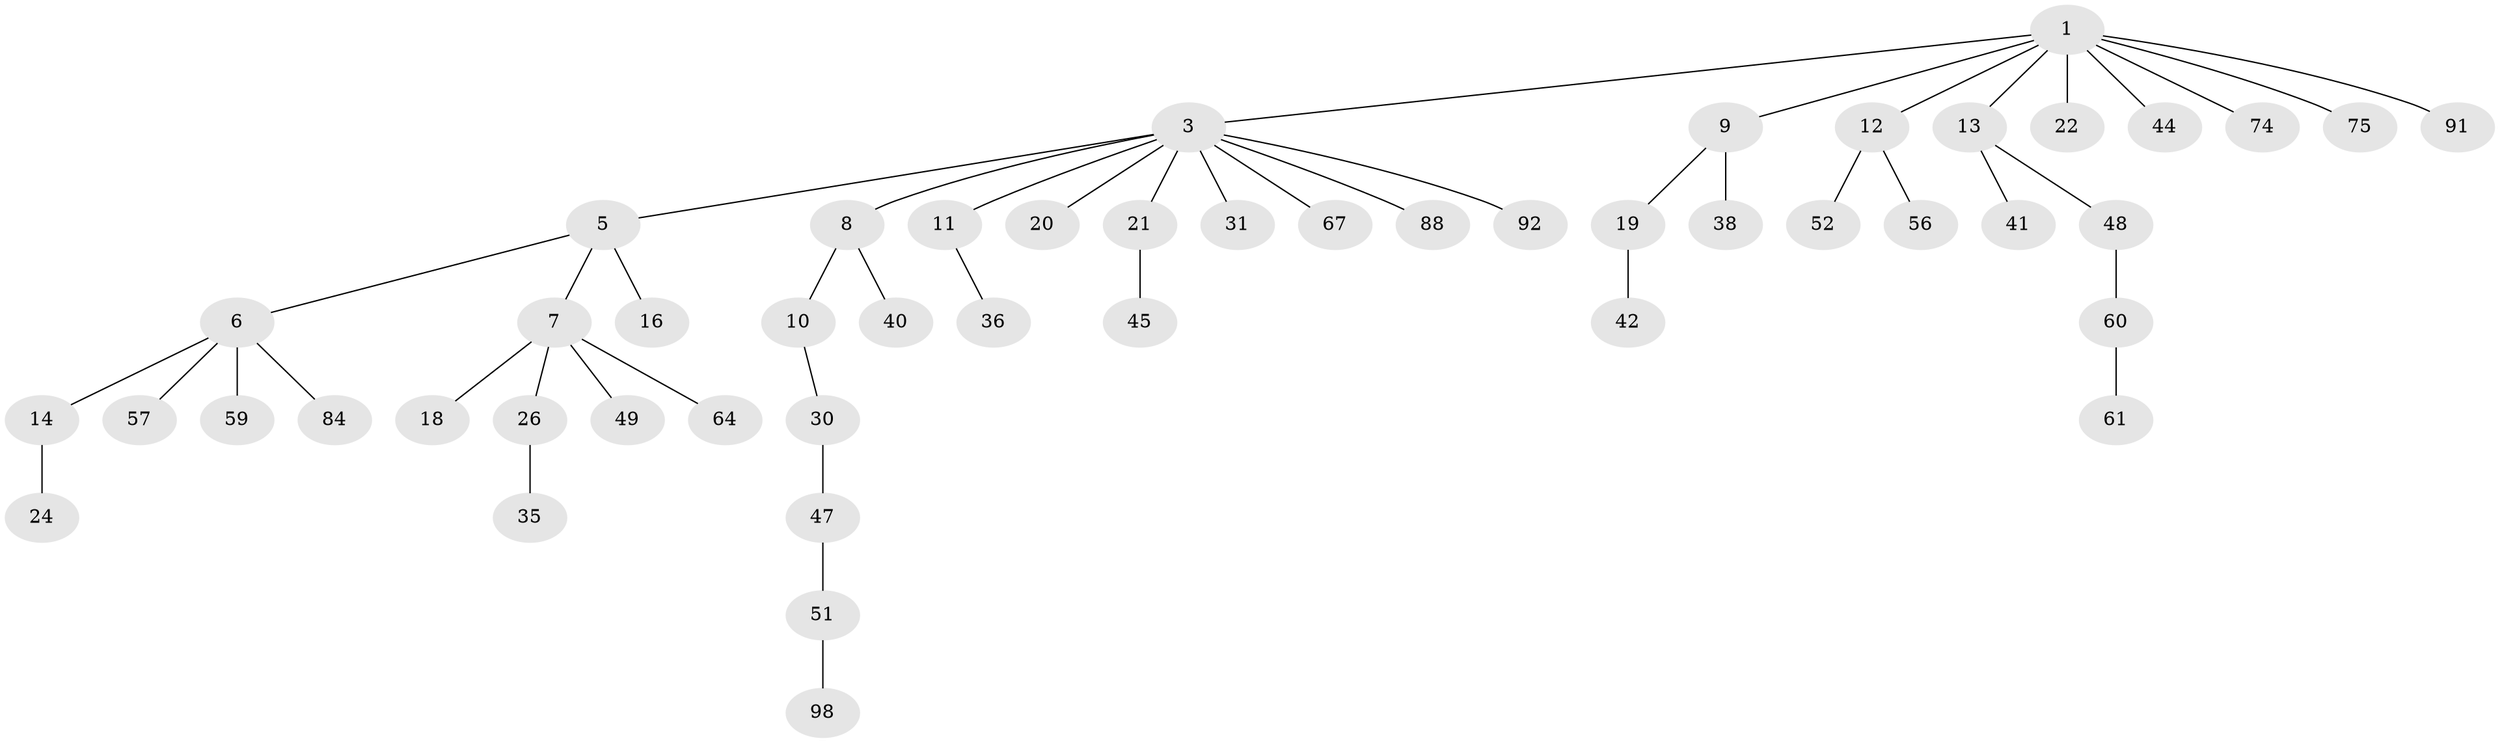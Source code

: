 // original degree distribution, {4: 0.08163265306122448, 7: 0.01020408163265306, 8: 0.01020408163265306, 5: 0.01020408163265306, 6: 0.01020408163265306, 3: 0.12244897959183673, 2: 0.2653061224489796, 1: 0.4897959183673469}
// Generated by graph-tools (version 1.1) at 2025/15/03/09/25 04:15:28]
// undirected, 49 vertices, 48 edges
graph export_dot {
graph [start="1"]
  node [color=gray90,style=filled];
  1 [super="+2"];
  3 [super="+4"];
  5;
  6 [super="+71+50"];
  7 [super="+29"];
  8 [super="+65"];
  9 [super="+32"];
  10 [super="+63"];
  11 [super="+72"];
  12 [super="+27+15"];
  13 [super="+81+54+23"];
  14 [super="+25"];
  16;
  18 [super="+90"];
  19 [super="+37"];
  20;
  21 [super="+28"];
  22 [super="+78"];
  24;
  26 [super="+77+62"];
  30;
  31 [super="+55"];
  35;
  36 [super="+89"];
  38 [super="+39"];
  40 [super="+68"];
  41 [super="+43+73"];
  42 [super="+46"];
  44;
  45;
  47;
  48 [super="+76"];
  49 [super="+66"];
  51;
  52;
  56;
  57;
  59;
  60;
  61;
  64;
  67;
  74;
  75;
  84;
  88;
  91;
  92;
  98;
  1 -- 44;
  1 -- 74;
  1 -- 91;
  1 -- 3;
  1 -- 22;
  1 -- 9;
  1 -- 75;
  1 -- 12;
  1 -- 13;
  3 -- 5;
  3 -- 8;
  3 -- 20;
  3 -- 31;
  3 -- 88;
  3 -- 92;
  3 -- 11;
  3 -- 67;
  3 -- 21;
  5 -- 6;
  5 -- 7;
  5 -- 16;
  6 -- 14;
  6 -- 57;
  6 -- 59;
  6 -- 84;
  7 -- 18;
  7 -- 26;
  7 -- 49;
  7 -- 64;
  8 -- 10;
  8 -- 40;
  9 -- 19;
  9 -- 38;
  10 -- 30;
  11 -- 36;
  12 -- 56;
  12 -- 52;
  13 -- 48;
  13 -- 41;
  14 -- 24;
  19 -- 42;
  21 -- 45;
  26 -- 35;
  30 -- 47;
  47 -- 51;
  48 -- 60;
  51 -- 98;
  60 -- 61;
}
